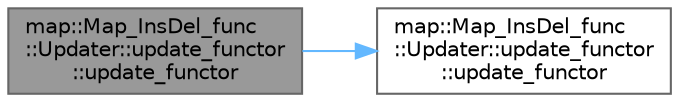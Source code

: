 digraph "map::Map_InsDel_func::Updater::update_functor::update_functor"
{
 // LATEX_PDF_SIZE
  bgcolor="transparent";
  edge [fontname=Helvetica,fontsize=10,labelfontname=Helvetica,labelfontsize=10];
  node [fontname=Helvetica,fontsize=10,shape=box,height=0.2,width=0.4];
  rankdir="LR";
  Node1 [id="Node000001",label="map::Map_InsDel_func\l::Updater::update_functor\l::update_functor",height=0.2,width=0.4,color="gray40", fillcolor="grey60", style="filled", fontcolor="black",tooltip=" "];
  Node1 -> Node2 [id="edge1_Node000001_Node000002",color="steelblue1",style="solid",tooltip=" "];
  Node2 [id="Node000002",label="map::Map_InsDel_func\l::Updater::update_functor\l::update_functor",height=0.2,width=0.4,color="grey40", fillcolor="white", style="filled",URL="$structmap_1_1_map___ins_del__func_1_1_updater_1_1update__functor.html#ac2eddfbb0e7a85bb72389612e8453e26",tooltip=" "];
}
